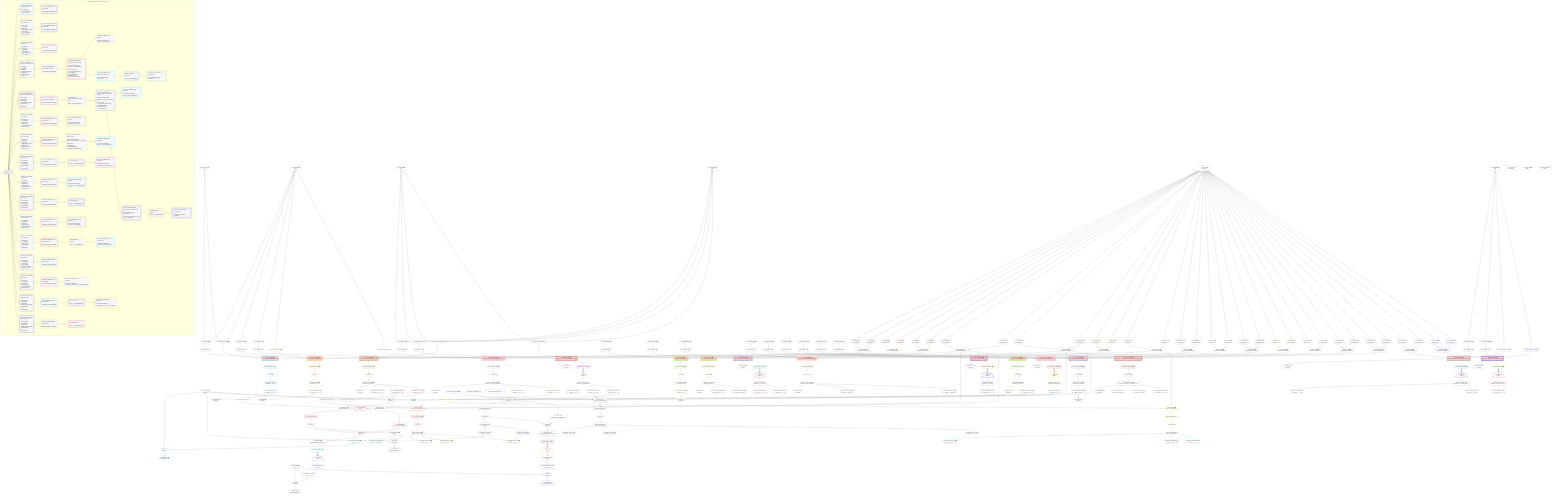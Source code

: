 %%{init: {'themeVariables': { 'fontSize': '12px'}}}%%
graph TD
    classDef path fill:#eee,stroke:#000,color:#000
    classDef plan fill:#fff,stroke-width:1px,color:#000
    classDef itemplan fill:#fff,stroke-width:2px,color:#000
    classDef unbatchedplan fill:#dff,stroke-width:1px,color:#000
    classDef sideeffectplan fill:#fcc,stroke-width:2px,color:#000
    classDef bucket fill:#f6f6f6,color:#000,stroke-width:2px,text-align:left


    %% plan dependencies
    __InputObject6{{"__InputObject[6∈0] ➊"}}:::plan
    Constant325{{"Constant[325∈0] ➊<br />ᐸ10ᐳ"}}:::plan
    Constant326{{"Constant[326∈0] ➊<br />ᐸ5ᐳ"}}:::plan
    Constant325 & Constant326 --> __InputObject6
    __InputObject47{{"__InputObject[47∈0] ➊"}}:::plan
    Constant327{{"Constant[327∈0] ➊<br />ᐸ1ᐳ"}}:::plan
    Constant328{{"Constant[328∈0] ➊<br />ᐸ'test'ᐳ"}}:::plan
    Constant327 & Constant328 --> __InputObject47
    __InputObject102{{"__InputObject[102∈0] ➊"}}:::plan
    Constant327 & Constant328 --> __InputObject102
    Object13{{"Object[13∈0] ➊<br />ᐸ{pgSettings,withPgClient}ᐳ"}}:::plan
    Access11{{"Access[11∈0] ➊<br />ᐸ2.pgSettingsᐳ"}}:::plan
    Access12{{"Access[12∈0] ➊<br />ᐸ2.withPgClientᐳ"}}:::plan
    Access11 & Access12 --> Object13
    PgFromExpression14{{"PgFromExpression[14∈0] ➊"}}:::plan
    Constant325 & Constant326 --> PgFromExpression14
    __InputObject21{{"__InputObject[21∈0] ➊"}}:::plan
    Constant325 --> __InputObject21
    __InputObject168{{"__InputObject[168∈0] ➊"}}:::plan
    Constant325 --> __InputObject168
    __InputObject288{{"__InputObject[288∈0] ➊"}}:::plan
    Constant329{{"Constant[329∈0] ➊<br />ᐸ20ᐳ"}}:::plan
    Constant329 --> __InputObject288
    __InputObject303{{"__InputObject[303∈0] ➊"}}:::plan
    Constant329 --> __InputObject303
    __Value2["__Value[2∈0] ➊<br />ᐸcontextᐳ"]:::plan
    __Value2 --> Access11
    __Value2 --> Access12
    ApplyInput20{{"ApplyInput[20∈0] ➊"}}:::plan
    __InputObject6 --> ApplyInput20
    ApplyInput34{{"ApplyInput[34∈0] ➊"}}:::plan
    __InputObject21 --> ApplyInput34
    __InputObject35{{"__InputObject[35∈0] ➊"}}:::plan
    ApplyInput46{{"ApplyInput[46∈0] ➊"}}:::plan
    __InputObject35 --> ApplyInput46
    ApplyInput60{{"ApplyInput[60∈0] ➊"}}:::plan
    __InputObject47 --> ApplyInput60
    ApplyInput111{{"ApplyInput[111∈0] ➊"}}:::plan
    __InputObject102 --> ApplyInput111
    __InputObject156{{"__InputObject[156∈0] ➊"}}:::plan
    ApplyInput165{{"ApplyInput[165∈0] ➊"}}:::plan
    __InputObject156 --> ApplyInput165
    ApplyInput180{{"ApplyInput[180∈0] ➊"}}:::plan
    __InputObject168 --> ApplyInput180
    __InputObject194{{"__InputObject[194∈0] ➊"}}:::plan
    ApplyInput201{{"ApplyInput[201∈0] ➊"}}:::plan
    __InputObject194 --> ApplyInput201
    __InputObject207{{"__InputObject[207∈0] ➊"}}:::plan
    ApplyInput217{{"ApplyInput[217∈0] ➊"}}:::plan
    __InputObject207 --> ApplyInput217
    __InputObject220{{"__InputObject[220∈0] ➊"}}:::plan
    ApplyInput227{{"ApplyInput[227∈0] ➊"}}:::plan
    __InputObject220 --> ApplyInput227
    __InputObject232{{"__InputObject[232∈0] ➊"}}:::plan
    ApplyInput242{{"ApplyInput[242∈0] ➊"}}:::plan
    __InputObject232 --> ApplyInput242
    __InputObject247{{"__InputObject[247∈0] ➊"}}:::plan
    ApplyInput254{{"ApplyInput[254∈0] ➊"}}:::plan
    __InputObject247 --> ApplyInput254
    __InputObject262{{"__InputObject[262∈0] ➊"}}:::plan
    ApplyInput273{{"ApplyInput[273∈0] ➊"}}:::plan
    __InputObject262 --> ApplyInput273
    __InputObject274{{"__InputObject[274∈0] ➊"}}:::plan
    ApplyInput284{{"ApplyInput[284∈0] ➊"}}:::plan
    __InputObject274 --> ApplyInput284
    ApplyInput297{{"ApplyInput[297∈0] ➊"}}:::plan
    __InputObject288 --> ApplyInput297
    ApplyInput312{{"ApplyInput[312∈0] ➊"}}:::plan
    __InputObject303 --> ApplyInput312
    __Value4["__Value[4∈0] ➊<br />ᐸrootValueᐳ"]:::plan
    Constant81{{"Constant[81∈0] ➊<br />ᐸ'people'ᐳ"}}:::plan
    Constant98{{"Constant[98∈0] ➊<br />ᐸ'posts'ᐳ"}}:::plan
    PgSelect10[["PgSelect[10∈1] ➊<br />ᐸmutation_in_inout(mutation)ᐳ"]]:::sideeffectplan
    Object13 & PgFromExpression14 & ApplyInput20 --> PgSelect10
    First15{{"First[15∈1] ➊"}}:::plan
    PgSelectRows16[["PgSelectRows[16∈1] ➊"]]:::plan
    PgSelectRows16 --> First15
    PgSelect10 --> PgSelectRows16
    PgSelectSingle17{{"PgSelectSingle[17∈1] ➊<br />ᐸmutation_in_inoutᐳ"}}:::plan
    First15 --> PgSelectSingle17
    PgClassExpression18{{"PgClassExpression[18∈1] ➊<br />ᐸ__mutation_in_inout__.vᐳ"}}:::plan
    PgSelectSingle17 --> PgClassExpression18
    Object19{{"Object[19∈1] ➊<br />ᐸ{result}ᐳ"}}:::plan
    PgClassExpression18 --> Object19
    PgSelect24[["PgSelect[24∈3] ➊<br />ᐸmutation_in_out(mutation)ᐳ"]]:::sideeffectplan
    Object27{{"Object[27∈3] ➊<br />ᐸ{pgSettings,withPgClient}ᐳ"}}:::plan
    PgFromExpression28{{"PgFromExpression[28∈3] ➊"}}:::plan
    Object27 & PgFromExpression28 & ApplyInput34 --> PgSelect24
    Access25{{"Access[25∈3] ➊<br />ᐸ2.pgSettingsᐳ"}}:::plan
    Access26{{"Access[26∈3] ➊<br />ᐸ2.withPgClientᐳ"}}:::plan
    Access25 & Access26 --> Object27
    __Value2 --> Access25
    __Value2 --> Access26
    Constant325 --> PgFromExpression28
    First29{{"First[29∈3] ➊"}}:::plan
    PgSelectRows30[["PgSelectRows[30∈3] ➊"]]:::plan
    PgSelectRows30 --> First29
    PgSelect24 --> PgSelectRows30
    PgSelectSingle31{{"PgSelectSingle[31∈3] ➊<br />ᐸmutation_in_outᐳ"}}:::plan
    First29 --> PgSelectSingle31
    PgClassExpression32{{"PgClassExpression[32∈3] ➊<br />ᐸ__mutation_in_out__.vᐳ"}}:::plan
    PgSelectSingle31 --> PgClassExpression32
    Object33{{"Object[33∈3] ➊<br />ᐸ{result}ᐳ"}}:::plan
    PgClassExpression32 --> Object33
    PgSelect37[["PgSelect[37∈5] ➊<br />ᐸmutation_out(mutation)ᐳ"]]:::sideeffectplan
    Object40{{"Object[40∈5] ➊<br />ᐸ{pgSettings,withPgClient}ᐳ"}}:::plan
    Object40 & ApplyInput46 --> PgSelect37
    Access38{{"Access[38∈5] ➊<br />ᐸ2.pgSettingsᐳ"}}:::plan
    Access39{{"Access[39∈5] ➊<br />ᐸ2.withPgClientᐳ"}}:::plan
    Access38 & Access39 --> Object40
    __Value2 --> Access38
    __Value2 --> Access39
    First41{{"First[41∈5] ➊"}}:::plan
    PgSelectRows42[["PgSelectRows[42∈5] ➊"]]:::plan
    PgSelectRows42 --> First41
    PgSelect37 --> PgSelectRows42
    PgSelectSingle43{{"PgSelectSingle[43∈5] ➊<br />ᐸmutation_outᐳ"}}:::plan
    First41 --> PgSelectSingle43
    PgClassExpression44{{"PgClassExpression[44∈5] ➊<br />ᐸ__mutation_out__.vᐳ"}}:::plan
    PgSelectSingle43 --> PgClassExpression44
    Object45{{"Object[45∈5] ➊<br />ᐸ{result}ᐳ"}}:::plan
    PgClassExpression44 --> Object45
    PgSelect51[["PgSelect[51∈7] ➊<br />ᐸmutation_out_complex(mutation)ᐳ"]]:::sideeffectplan
    Object54{{"Object[54∈7] ➊<br />ᐸ{pgSettings,withPgClient}ᐳ"}}:::plan
    PgFromExpression55{{"PgFromExpression[55∈7] ➊"}}:::plan
    Object54 & PgFromExpression55 & ApplyInput60 --> PgSelect51
    Access52{{"Access[52∈7] ➊<br />ᐸ2.pgSettingsᐳ"}}:::plan
    Access53{{"Access[53∈7] ➊<br />ᐸ2.withPgClientᐳ"}}:::plan
    Access52 & Access53 --> Object54
    Constant327 & Constant328 --> PgFromExpression55
    __Value2 --> Access52
    __Value2 --> Access53
    First56{{"First[56∈7] ➊"}}:::plan
    PgSelectRows57[["PgSelectRows[57∈7] ➊"]]:::plan
    PgSelectRows57 --> First56
    PgSelect51 --> PgSelectRows57
    PgSelectSingle58{{"PgSelectSingle[58∈7] ➊<br />ᐸmutation_out_complexᐳ"}}:::plan
    First56 --> PgSelectSingle58
    Object59{{"Object[59∈7] ➊<br />ᐸ{result}ᐳ"}}:::plan
    PgSelectSingle58 --> Object59
    Connection92{{"Connection[92∈8] ➊<br />ᐸ88ᐳ"}}:::plan
    PgSelectInlineApply317["PgSelectInlineApply[317∈8] ➊"]:::plan
    PgSelect75[["PgSelect[75∈9] ➊<br />ᐸpersonᐳ"]]:::plan
    PgFromExpression77{{"PgFromExpression[77∈9] ➊"}}:::plan
    Object54 & PgFromExpression77 & PgSelectInlineApply317 --> PgSelect75
    PgSelect63[["PgSelect[63∈9] ➊<br />ᐸfrmcdc_compoundTypeᐳ"]]:::plan
    PgFromExpression67{{"PgFromExpression[67∈9] ➊"}}:::plan
    Object54 & PgFromExpression67 --> PgSelect63
    List319{{"List[319∈9] ➊<br />ᐸ318,78ᐳ"}}:::plan
    Access318{{"Access[318∈9] ➊<br />ᐸ75.m.subqueryDetailsFor94ᐳ"}}:::plan
    First78{{"First[78∈9] ➊"}}:::plan
    Access318 & First78 --> List319
    PgClassExpression61{{"PgClassExpression[61∈9] ➊<br />ᐸ__mutation...plex__.”x”ᐳ"}}:::plan
    PgSelectSingle58 --> PgClassExpression61
    PgClassExpression62{{"PgClassExpression[62∈9] ➊<br />ᐸ__mutation...plex__.”y”ᐳ"}}:::plan
    PgSelectSingle58 --> PgClassExpression62
    PgClassExpression62 --> PgFromExpression67
    First68{{"First[68∈9] ➊"}}:::plan
    PgSelectRows69[["PgSelectRows[69∈9] ➊"]]:::plan
    PgSelectRows69 --> First68
    PgSelect63 --> PgSelectRows69
    PgSelectSingle70{{"PgSelectSingle[70∈9] ➊<br />ᐸfrmcdc_compoundTypeᐳ"}}:::plan
    First68 --> PgSelectSingle70
    PgClassExpression74{{"PgClassExpression[74∈9] ➊<br />ᐸ__mutation...plex__.”z”ᐳ"}}:::plan
    PgSelectSingle58 --> PgClassExpression74
    PgClassExpression74 --> PgFromExpression77
    PgSelectRows79[["PgSelectRows[79∈9] ➊"]]:::plan
    PgSelectRows79 --> First78
    PgSelect75 --> PgSelectRows79
    PgSelectSingle80{{"PgSelectSingle[80∈9] ➊<br />ᐸpersonᐳ"}}:::plan
    First78 --> PgSelectSingle80
    PgSelect75 --> Access318
    Lambda320{{"Lambda[320∈9] ➊<br />ᐸpgInlineViaSubqueryTransformᐳ"}}:::plan
    List319 --> Lambda320
    PgClassExpression71{{"PgClassExpression[71∈10] ➊<br />ᐸ__frmcdc_c...type__.”a”ᐳ"}}:::plan
    PgSelectSingle70 --> PgClassExpression71
    PgClassExpression72{{"PgClassExpression[72∈10] ➊<br />ᐸ__frmcdc_c...type__.”b”ᐳ"}}:::plan
    PgSelectSingle70 --> PgClassExpression72
    PgClassExpression73{{"PgClassExpression[73∈10] ➊<br />ᐸ__frmcdc_c...type__.”c”ᐳ"}}:::plan
    PgSelectSingle70 --> PgClassExpression73
    List83{{"List[83∈11] ➊<br />ᐸ81,82ᐳ"}}:::plan
    PgClassExpression82{{"PgClassExpression[82∈11] ➊<br />ᐸ__person__.”id”ᐳ"}}:::plan
    Constant81 & PgClassExpression82 --> List83
    PgSelectSingle80 --> PgClassExpression82
    Lambda84{{"Lambda[84∈11] ➊<br />ᐸbase64JSONEncodeᐳ"}}:::plan
    List83 --> Lambda84
    PgClassExpression85{{"PgClassExpression[85∈11] ➊<br />ᐸ__person__...full_name”ᐳ"}}:::plan
    PgSelectSingle80 --> PgClassExpression85
    PgSelectRows95[["PgSelectRows[95∈11] ➊"]]:::plan
    Lambda320 --> PgSelectRows95
    __Item96[/"__Item[96∈12]<br />ᐸ95ᐳ"\]:::itemplan
    PgSelectRows95 ==> __Item96
    PgSelectSingle97{{"PgSelectSingle[97∈12]<br />ᐸpostᐳ"}}:::plan
    __Item96 --> PgSelectSingle97
    List100{{"List[100∈13]<br />ᐸ98,99ᐳ"}}:::plan
    PgClassExpression99{{"PgClassExpression[99∈13]<br />ᐸ__post__.”id”ᐳ"}}:::plan
    Constant98 & PgClassExpression99 --> List100
    PgSelectSingle97 --> PgClassExpression99
    Lambda101{{"Lambda[101∈13]<br />ᐸbase64JSONEncodeᐳ"}}:::plan
    List100 --> Lambda101
    PgSelect105[["PgSelect[105∈14] ➊<br />ᐸmutation_out_complex_setof(mutation)ᐳ"]]:::sideeffectplan
    Object108{{"Object[108∈14] ➊<br />ᐸ{pgSettings,withPgClient}ᐳ"}}:::plan
    PgFromExpression109{{"PgFromExpression[109∈14] ➊"}}:::plan
    Object108 & PgFromExpression109 & ApplyInput111 --> PgSelect105
    Access106{{"Access[106∈14] ➊<br />ᐸ2.pgSettingsᐳ"}}:::plan
    Access107{{"Access[107∈14] ➊<br />ᐸ2.withPgClientᐳ"}}:::plan
    Access106 & Access107 --> Object108
    Constant327 & Constant328 --> PgFromExpression109
    __Value2 --> Access106
    __Value2 --> Access107
    Object110{{"Object[110∈14] ➊<br />ᐸ{result}ᐳ"}}:::plan
    PgSelect105 --> Object110
    PgSelectRows112[["PgSelectRows[112∈15] ➊"]]:::plan
    PgSelect105 --> PgSelectRows112
    PgFromExpression121{{"PgFromExpression[121∈15] ➊"}}:::plan
    PgFromExpression131{{"PgFromExpression[131∈15] ➊"}}:::plan
    Connection146{{"Connection[146∈15] ➊<br />ᐸ142ᐳ"}}:::plan
    PgSelectInlineApply321["PgSelectInlineApply[321∈15] ➊"]:::plan
    __Item113[/"__Item[113∈16]<br />ᐸ112ᐳ"\]:::itemplan
    PgSelectRows112 ==> __Item113
    PgSelectSingle114{{"PgSelectSingle[114∈16]<br />ᐸmutation_out_complex_setofᐳ"}}:::plan
    __Item113 --> PgSelectSingle114
    PgSelect129[["PgSelect[129∈17]<br />ᐸpersonᐳ"]]:::plan
    PgClassExpression128{{"PgClassExpression[128∈17]<br />ᐸ__mutation...etof__.”z”ᐳ"}}:::plan
    Object108 & PgClassExpression128 & PgFromExpression131 & PgSelectInlineApply321 --> PgSelect129
    PgSelect117[["PgSelect[117∈17]<br />ᐸfrmcdc_compoundTypeᐳ"]]:::plan
    PgClassExpression116{{"PgClassExpression[116∈17]<br />ᐸ__mutation...etof__.”y”ᐳ"}}:::plan
    Object108 & PgClassExpression116 & PgFromExpression121 --> PgSelect117
    PgClassExpression115{{"PgClassExpression[115∈17]<br />ᐸ__mutation...etof__.”x”ᐳ"}}:::plan
    PgSelectSingle114 --> PgClassExpression115
    PgSelectSingle114 --> PgClassExpression116
    First122{{"First[122∈17]"}}:::plan
    PgSelectRows123[["PgSelectRows[123∈17]"]]:::plan
    PgSelectRows123 --> First122
    PgSelect117 --> PgSelectRows123
    PgSelectSingle124{{"PgSelectSingle[124∈17]<br />ᐸfrmcdc_compoundTypeᐳ"}}:::plan
    First122 --> PgSelectSingle124
    PgSelectSingle114 --> PgClassExpression128
    First132{{"First[132∈17]"}}:::plan
    PgSelectRows133[["PgSelectRows[133∈17]"]]:::plan
    PgSelectRows133 --> First132
    PgSelect129 --> PgSelectRows133
    PgSelectSingle134{{"PgSelectSingle[134∈17]<br />ᐸpersonᐳ"}}:::plan
    First132 --> PgSelectSingle134
    PgClassExpression125{{"PgClassExpression[125∈18]<br />ᐸ__frmcdc_c...type__.”a”ᐳ"}}:::plan
    PgSelectSingle124 --> PgClassExpression125
    PgClassExpression126{{"PgClassExpression[126∈18]<br />ᐸ__frmcdc_c...type__.”b”ᐳ"}}:::plan
    PgSelectSingle124 --> PgClassExpression126
    PgClassExpression127{{"PgClassExpression[127∈18]<br />ᐸ__frmcdc_c...type__.”c”ᐳ"}}:::plan
    PgSelectSingle124 --> PgClassExpression127
    List137{{"List[137∈19]<br />ᐸ81,136ᐳ"}}:::plan
    PgClassExpression136{{"PgClassExpression[136∈19]<br />ᐸ__person__.”id”ᐳ"}}:::plan
    Constant81 & PgClassExpression136 --> List137
    List323{{"List[323∈19]<br />ᐸ322,132ᐳ"}}:::plan
    Access322{{"Access[322∈19]<br />ᐸ129.m.subqueryDetailsFor148ᐳ"}}:::plan
    Access322 & First132 --> List323
    PgSelectSingle134 --> PgClassExpression136
    Lambda138{{"Lambda[138∈19]<br />ᐸbase64JSONEncodeᐳ"}}:::plan
    List137 --> Lambda138
    PgClassExpression139{{"PgClassExpression[139∈19]<br />ᐸ__person__...full_name”ᐳ"}}:::plan
    PgSelectSingle134 --> PgClassExpression139
    PgSelectRows149[["PgSelectRows[149∈19]"]]:::plan
    Lambda324{{"Lambda[324∈19]<br />ᐸpgInlineViaSubqueryTransformᐳ"}}:::plan
    Lambda324 --> PgSelectRows149
    PgSelect129 --> Access322
    List323 --> Lambda324
    __Item150[/"__Item[150∈20]<br />ᐸ149ᐳ"\]:::itemplan
    PgSelectRows149 ==> __Item150
    PgSelectSingle151{{"PgSelectSingle[151∈20]<br />ᐸpostᐳ"}}:::plan
    __Item150 --> PgSelectSingle151
    List154{{"List[154∈21]<br />ᐸ98,153ᐳ"}}:::plan
    PgClassExpression153{{"PgClassExpression[153∈21]<br />ᐸ__post__.”id”ᐳ"}}:::plan
    Constant98 & PgClassExpression153 --> List154
    PgSelectSingle151 --> PgClassExpression153
    Lambda155{{"Lambda[155∈21]<br />ᐸbase64JSONEncodeᐳ"}}:::plan
    List154 --> Lambda155
    PgSelect157[["PgSelect[157∈22] ➊<br />ᐸmutation_out_out(mutation)ᐳ"]]:::sideeffectplan
    Object160{{"Object[160∈22] ➊<br />ᐸ{pgSettings,withPgClient}ᐳ"}}:::plan
    Object160 & ApplyInput165 --> PgSelect157
    Access158{{"Access[158∈22] ➊<br />ᐸ2.pgSettingsᐳ"}}:::plan
    Access159{{"Access[159∈22] ➊<br />ᐸ2.withPgClientᐳ"}}:::plan
    Access158 & Access159 --> Object160
    __Value2 --> Access158
    __Value2 --> Access159
    First161{{"First[161∈22] ➊"}}:::plan
    PgSelectRows162[["PgSelectRows[162∈22] ➊"]]:::plan
    PgSelectRows162 --> First161
    PgSelect157 --> PgSelectRows162
    PgSelectSingle163{{"PgSelectSingle[163∈22] ➊<br />ᐸmutation_out_outᐳ"}}:::plan
    First161 --> PgSelectSingle163
    Object164{{"Object[164∈22] ➊<br />ᐸ{result}ᐳ"}}:::plan
    PgSelectSingle163 --> Object164
    PgClassExpression166{{"PgClassExpression[166∈24] ➊<br />ᐸ__mutation...first_out”ᐳ"}}:::plan
    PgSelectSingle163 --> PgClassExpression166
    PgClassExpression167{{"PgClassExpression[167∈24] ➊<br />ᐸ__mutation...econd_out”ᐳ"}}:::plan
    PgSelectSingle163 --> PgClassExpression167
    PgSelect171[["PgSelect[171∈25] ➊<br />ᐸmutation_out_out_compound_type(mutation)ᐳ"]]:::sideeffectplan
    Object174{{"Object[174∈25] ➊<br />ᐸ{pgSettings,withPgClient}ᐳ"}}:::plan
    PgFromExpression175{{"PgFromExpression[175∈25] ➊"}}:::plan
    Object174 & PgFromExpression175 & ApplyInput180 --> PgSelect171
    Access172{{"Access[172∈25] ➊<br />ᐸ2.pgSettingsᐳ"}}:::plan
    Access173{{"Access[173∈25] ➊<br />ᐸ2.withPgClientᐳ"}}:::plan
    Access172 & Access173 --> Object174
    __Value2 --> Access172
    __Value2 --> Access173
    Constant325 --> PgFromExpression175
    First176{{"First[176∈25] ➊"}}:::plan
    PgSelectRows177[["PgSelectRows[177∈25] ➊"]]:::plan
    PgSelectRows177 --> First176
    PgSelect171 --> PgSelectRows177
    PgSelectSingle178{{"PgSelectSingle[178∈25] ➊<br />ᐸmutation_out_out_compound_typeᐳ"}}:::plan
    First176 --> PgSelectSingle178
    Object179{{"Object[179∈25] ➊<br />ᐸ{result}ᐳ"}}:::plan
    PgSelectSingle178 --> Object179
    PgSelect183[["PgSelect[183∈27] ➊<br />ᐸfrmcdc_compoundTypeᐳ"]]:::plan
    PgFromExpression187{{"PgFromExpression[187∈27] ➊"}}:::plan
    Object174 & PgFromExpression187 --> PgSelect183
    PgClassExpression181{{"PgClassExpression[181∈27] ➊<br />ᐸ__mutation...ype__.”o1”ᐳ"}}:::plan
    PgSelectSingle178 --> PgClassExpression181
    PgClassExpression182{{"PgClassExpression[182∈27] ➊<br />ᐸ__mutation...ype__.”o2”ᐳ"}}:::plan
    PgSelectSingle178 --> PgClassExpression182
    PgClassExpression182 --> PgFromExpression187
    First188{{"First[188∈27] ➊"}}:::plan
    PgSelectRows189[["PgSelectRows[189∈27] ➊"]]:::plan
    PgSelectRows189 --> First188
    PgSelect183 --> PgSelectRows189
    PgSelectSingle190{{"PgSelectSingle[190∈27] ➊<br />ᐸfrmcdc_compoundTypeᐳ"}}:::plan
    First188 --> PgSelectSingle190
    PgClassExpression191{{"PgClassExpression[191∈28] ➊<br />ᐸ__frmcdc_c...type__.”a”ᐳ"}}:::plan
    PgSelectSingle190 --> PgClassExpression191
    PgClassExpression192{{"PgClassExpression[192∈28] ➊<br />ᐸ__frmcdc_c...type__.”b”ᐳ"}}:::plan
    PgSelectSingle190 --> PgClassExpression192
    PgClassExpression193{{"PgClassExpression[193∈28] ➊<br />ᐸ__frmcdc_c...type__.”c”ᐳ"}}:::plan
    PgSelectSingle190 --> PgClassExpression193
    PgSelect196[["PgSelect[196∈29] ➊<br />ᐸmutation_out_out_setof(mutation)ᐳ"]]:::sideeffectplan
    Object199{{"Object[199∈29] ➊<br />ᐸ{pgSettings,withPgClient}ᐳ"}}:::plan
    Object199 & ApplyInput201 --> PgSelect196
    Access197{{"Access[197∈29] ➊<br />ᐸ2.pgSettingsᐳ"}}:::plan
    Access198{{"Access[198∈29] ➊<br />ᐸ2.withPgClientᐳ"}}:::plan
    Access197 & Access198 --> Object199
    __Value2 --> Access197
    __Value2 --> Access198
    Object200{{"Object[200∈29] ➊<br />ᐸ{result}ᐳ"}}:::plan
    PgSelect196 --> Object200
    PgSelectRows202[["PgSelectRows[202∈30] ➊"]]:::plan
    PgSelect196 --> PgSelectRows202
    __Item203[/"__Item[203∈31]<br />ᐸ202ᐳ"\]:::itemplan
    PgSelectRows202 ==> __Item203
    PgSelectSingle204{{"PgSelectSingle[204∈31]<br />ᐸmutation_out_out_setofᐳ"}}:::plan
    __Item203 --> PgSelectSingle204
    PgClassExpression205{{"PgClassExpression[205∈32]<br />ᐸ__mutation...tof__.”o1”ᐳ"}}:::plan
    PgSelectSingle204 --> PgClassExpression205
    PgClassExpression206{{"PgClassExpression[206∈32]<br />ᐸ__mutation...tof__.”o2”ᐳ"}}:::plan
    PgSelectSingle204 --> PgClassExpression206
    PgSelect209[["PgSelect[209∈33] ➊<br />ᐸmutation_out_out_unnamed(mutation)ᐳ"]]:::sideeffectplan
    Object212{{"Object[212∈33] ➊<br />ᐸ{pgSettings,withPgClient}ᐳ"}}:::plan
    Object212 & ApplyInput217 --> PgSelect209
    Access210{{"Access[210∈33] ➊<br />ᐸ2.pgSettingsᐳ"}}:::plan
    Access211{{"Access[211∈33] ➊<br />ᐸ2.withPgClientᐳ"}}:::plan
    Access210 & Access211 --> Object212
    __Value2 --> Access210
    __Value2 --> Access211
    First213{{"First[213∈33] ➊"}}:::plan
    PgSelectRows214[["PgSelectRows[214∈33] ➊"]]:::plan
    PgSelectRows214 --> First213
    PgSelect209 --> PgSelectRows214
    PgSelectSingle215{{"PgSelectSingle[215∈33] ➊<br />ᐸmutation_out_out_unnamedᐳ"}}:::plan
    First213 --> PgSelectSingle215
    Object216{{"Object[216∈33] ➊<br />ᐸ{result}ᐳ"}}:::plan
    PgSelectSingle215 --> Object216
    PgClassExpression218{{"PgClassExpression[218∈35] ➊<br />ᐸ__mutation....”column1”ᐳ"}}:::plan
    PgSelectSingle215 --> PgClassExpression218
    PgClassExpression219{{"PgClassExpression[219∈35] ➊<br />ᐸ__mutation....”column2”ᐳ"}}:::plan
    PgSelectSingle215 --> PgClassExpression219
    PgSelect222[["PgSelect[222∈36] ➊<br />ᐸmutation_out_setof(mutation)ᐳ"]]:::sideeffectplan
    Object225{{"Object[225∈36] ➊<br />ᐸ{pgSettings,withPgClient}ᐳ"}}:::plan
    Object225 & ApplyInput227 --> PgSelect222
    Access223{{"Access[223∈36] ➊<br />ᐸ2.pgSettingsᐳ"}}:::plan
    Access224{{"Access[224∈36] ➊<br />ᐸ2.withPgClientᐳ"}}:::plan
    Access223 & Access224 --> Object225
    __Value2 --> Access223
    __Value2 --> Access224
    Object226{{"Object[226∈36] ➊<br />ᐸ{result}ᐳ"}}:::plan
    PgSelect222 --> Object226
    PgSelectRows228[["PgSelectRows[228∈37] ➊"]]:::plan
    PgSelect222 --> PgSelectRows228
    __Item229[/"__Item[229∈38]<br />ᐸ228ᐳ"\]:::itemplan
    PgSelectRows228 ==> __Item229
    PgSelectSingle230{{"PgSelectSingle[230∈38]<br />ᐸmutation_out_setofᐳ"}}:::plan
    __Item229 --> PgSelectSingle230
    PgClassExpression231{{"PgClassExpression[231∈38]<br />ᐸ__mutation..._setof__.vᐳ"}}:::plan
    PgSelectSingle230 --> PgClassExpression231
    PgSelect234[["PgSelect[234∈39] ➊<br />ᐸmutation_out_table(mutation)ᐳ"]]:::sideeffectplan
    Object237{{"Object[237∈39] ➊<br />ᐸ{pgSettings,withPgClient}ᐳ"}}:::plan
    Object237 & ApplyInput242 --> PgSelect234
    Access235{{"Access[235∈39] ➊<br />ᐸ2.pgSettingsᐳ"}}:::plan
    Access236{{"Access[236∈39] ➊<br />ᐸ2.withPgClientᐳ"}}:::plan
    Access235 & Access236 --> Object237
    __Value2 --> Access235
    __Value2 --> Access236
    First238{{"First[238∈39] ➊"}}:::plan
    PgSelectRows239[["PgSelectRows[239∈39] ➊"]]:::plan
    PgSelectRows239 --> First238
    PgSelect234 --> PgSelectRows239
    PgSelectSingle240{{"PgSelectSingle[240∈39] ➊<br />ᐸmutation_out_tableᐳ"}}:::plan
    First238 --> PgSelectSingle240
    Object241{{"Object[241∈39] ➊<br />ᐸ{result}ᐳ"}}:::plan
    PgSelectSingle240 --> Object241
    List245{{"List[245∈41] ➊<br />ᐸ81,244ᐳ"}}:::plan
    PgClassExpression244{{"PgClassExpression[244∈41] ➊<br />ᐸ__mutation...ble__.”id”ᐳ"}}:::plan
    Constant81 & PgClassExpression244 --> List245
    PgSelectSingle240 --> PgClassExpression244
    Lambda246{{"Lambda[246∈41] ➊<br />ᐸbase64JSONEncodeᐳ"}}:::plan
    List245 --> Lambda246
    PgSelect249[["PgSelect[249∈42] ➊<br />ᐸmutation_out_table_setof(mutation)ᐳ"]]:::sideeffectplan
    Object252{{"Object[252∈42] ➊<br />ᐸ{pgSettings,withPgClient}ᐳ"}}:::plan
    Object252 & ApplyInput254 --> PgSelect249
    Access250{{"Access[250∈42] ➊<br />ᐸ2.pgSettingsᐳ"}}:::plan
    Access251{{"Access[251∈42] ➊<br />ᐸ2.withPgClientᐳ"}}:::plan
    Access250 & Access251 --> Object252
    __Value2 --> Access250
    __Value2 --> Access251
    Object253{{"Object[253∈42] ➊<br />ᐸ{result}ᐳ"}}:::plan
    PgSelect249 --> Object253
    PgSelectRows255[["PgSelectRows[255∈43] ➊"]]:::plan
    PgSelect249 --> PgSelectRows255
    __Item256[/"__Item[256∈44]<br />ᐸ255ᐳ"\]:::itemplan
    PgSelectRows255 ==> __Item256
    PgSelectSingle257{{"PgSelectSingle[257∈44]<br />ᐸmutation_out_table_setofᐳ"}}:::plan
    __Item256 --> PgSelectSingle257
    List260{{"List[260∈45]<br />ᐸ81,259ᐳ"}}:::plan
    PgClassExpression259{{"PgClassExpression[259∈45]<br />ᐸ__mutation...tof__.”id”ᐳ"}}:::plan
    Constant81 & PgClassExpression259 --> List260
    PgSelectSingle257 --> PgClassExpression259
    Lambda261{{"Lambda[261∈45]<br />ᐸbase64JSONEncodeᐳ"}}:::plan
    List260 --> Lambda261
    PgSelect264[["PgSelect[264∈46] ➊<br />ᐸmutation_out_unnamed(mutation)ᐳ"]]:::sideeffectplan
    Object267{{"Object[267∈46] ➊<br />ᐸ{pgSettings,withPgClient}ᐳ"}}:::plan
    Object267 & ApplyInput273 --> PgSelect264
    Access265{{"Access[265∈46] ➊<br />ᐸ2.pgSettingsᐳ"}}:::plan
    Access266{{"Access[266∈46] ➊<br />ᐸ2.withPgClientᐳ"}}:::plan
    Access265 & Access266 --> Object267
    __Value2 --> Access265
    __Value2 --> Access266
    First268{{"First[268∈46] ➊"}}:::plan
    PgSelectRows269[["PgSelectRows[269∈46] ➊"]]:::plan
    PgSelectRows269 --> First268
    PgSelect264 --> PgSelectRows269
    PgSelectSingle270{{"PgSelectSingle[270∈46] ➊<br />ᐸmutation_out_unnamedᐳ"}}:::plan
    First268 --> PgSelectSingle270
    PgClassExpression271{{"PgClassExpression[271∈46] ➊<br />ᐸ__mutation...nnamed__.vᐳ"}}:::plan
    PgSelectSingle270 --> PgClassExpression271
    Object272{{"Object[272∈46] ➊<br />ᐸ{result}ᐳ"}}:::plan
    PgClassExpression271 --> Object272
    PgSelect276[["PgSelect[276∈48] ➊<br />ᐸmutation_out_unnamed_out_out_unnamed(mutation)ᐳ"]]:::sideeffectplan
    Object279{{"Object[279∈48] ➊<br />ᐸ{pgSettings,withPgClient}ᐳ"}}:::plan
    Object279 & ApplyInput284 --> PgSelect276
    Access277{{"Access[277∈48] ➊<br />ᐸ2.pgSettingsᐳ"}}:::plan
    Access278{{"Access[278∈48] ➊<br />ᐸ2.withPgClientᐳ"}}:::plan
    Access277 & Access278 --> Object279
    __Value2 --> Access277
    __Value2 --> Access278
    First280{{"First[280∈48] ➊"}}:::plan
    PgSelectRows281[["PgSelectRows[281∈48] ➊"]]:::plan
    PgSelectRows281 --> First280
    PgSelect276 --> PgSelectRows281
    PgSelectSingle282{{"PgSelectSingle[282∈48] ➊<br />ᐸmutation_out_unnamed_out_out_unnamedᐳ"}}:::plan
    First280 --> PgSelectSingle282
    Object283{{"Object[283∈48] ➊<br />ᐸ{result}ᐳ"}}:::plan
    PgSelectSingle282 --> Object283
    PgClassExpression285{{"PgClassExpression[285∈50] ➊<br />ᐸ__mutation....”column1”ᐳ"}}:::plan
    PgSelectSingle282 --> PgClassExpression285
    PgClassExpression286{{"PgClassExpression[286∈50] ➊<br />ᐸ__mutation....”column3”ᐳ"}}:::plan
    PgSelectSingle282 --> PgClassExpression286
    PgClassExpression287{{"PgClassExpression[287∈50] ➊<br />ᐸ__mutation...med__.”o2”ᐳ"}}:::plan
    PgSelectSingle282 --> PgClassExpression287
    PgSelect291[["PgSelect[291∈51] ➊<br />ᐸmutation_returns_table_multi_col(mutation)ᐳ"]]:::sideeffectplan
    Object294{{"Object[294∈51] ➊<br />ᐸ{pgSettings,withPgClient}ᐳ"}}:::plan
    PgFromExpression295{{"PgFromExpression[295∈51] ➊"}}:::plan
    Object294 & PgFromExpression295 & ApplyInput297 --> PgSelect291
    Access292{{"Access[292∈51] ➊<br />ᐸ2.pgSettingsᐳ"}}:::plan
    Access293{{"Access[293∈51] ➊<br />ᐸ2.withPgClientᐳ"}}:::plan
    Access292 & Access293 --> Object294
    __Value2 --> Access292
    __Value2 --> Access293
    Constant329 --> PgFromExpression295
    Object296{{"Object[296∈51] ➊<br />ᐸ{result}ᐳ"}}:::plan
    PgSelect291 --> Object296
    PgSelectRows298[["PgSelectRows[298∈52] ➊"]]:::plan
    PgSelect291 --> PgSelectRows298
    __Item299[/"__Item[299∈53]<br />ᐸ298ᐳ"\]:::itemplan
    PgSelectRows298 ==> __Item299
    PgSelectSingle300{{"PgSelectSingle[300∈53]<br />ᐸmutation_returns_table_multi_colᐳ"}}:::plan
    __Item299 --> PgSelectSingle300
    PgClassExpression301{{"PgClassExpression[301∈54]<br />ᐸ__mutation...l__.”col1”ᐳ"}}:::plan
    PgSelectSingle300 --> PgClassExpression301
    PgClassExpression302{{"PgClassExpression[302∈54]<br />ᐸ__mutation...l__.”col2”ᐳ"}}:::plan
    PgSelectSingle300 --> PgClassExpression302
    PgSelect306[["PgSelect[306∈55] ➊<br />ᐸmutation_returns_table_one_col(mutation)ᐳ"]]:::sideeffectplan
    Object309{{"Object[309∈55] ➊<br />ᐸ{pgSettings,withPgClient}ᐳ"}}:::plan
    PgFromExpression310{{"PgFromExpression[310∈55] ➊"}}:::plan
    Object309 & PgFromExpression310 & ApplyInput312 --> PgSelect306
    Access307{{"Access[307∈55] ➊<br />ᐸ2.pgSettingsᐳ"}}:::plan
    Access308{{"Access[308∈55] ➊<br />ᐸ2.withPgClientᐳ"}}:::plan
    Access307 & Access308 --> Object309
    __Value2 --> Access307
    __Value2 --> Access308
    Constant329 --> PgFromExpression310
    Object311{{"Object[311∈55] ➊<br />ᐸ{result}ᐳ"}}:::plan
    PgSelect306 --> Object311
    PgSelectRows313[["PgSelectRows[313∈56] ➊"]]:::plan
    PgSelect306 --> PgSelectRows313
    __Item314[/"__Item[314∈57]<br />ᐸ313ᐳ"\]:::itemplan
    PgSelectRows313 ==> __Item314
    PgSelectSingle315{{"PgSelectSingle[315∈57]<br />ᐸmutation_returns_table_one_colᐳ"}}:::plan
    __Item314 --> PgSelectSingle315
    PgClassExpression316{{"PgClassExpression[316∈57]<br />ᐸ__mutation...ne_col__.vᐳ"}}:::plan
    PgSelectSingle315 --> PgClassExpression316

    %% define steps

    subgraph "Buckets for mutations/v4/mutation-return-types"
    Bucket0("Bucket 0 (root)"):::bucket
    classDef bucket0 stroke:#696969
    class Bucket0,__Value2,__Value4,__InputObject6,Access11,Access12,Object13,PgFromExpression14,ApplyInput20,__InputObject21,ApplyInput34,__InputObject35,ApplyInput46,__InputObject47,ApplyInput60,Constant81,Constant98,__InputObject102,ApplyInput111,__InputObject156,ApplyInput165,__InputObject168,ApplyInput180,__InputObject194,ApplyInput201,__InputObject207,ApplyInput217,__InputObject220,ApplyInput227,__InputObject232,ApplyInput242,__InputObject247,ApplyInput254,__InputObject262,ApplyInput273,__InputObject274,ApplyInput284,__InputObject288,ApplyInput297,__InputObject303,ApplyInput312,Constant325,Constant326,Constant327,Constant328,Constant329 bucket0
    Bucket1("Bucket 1 (mutationField)<br />Deps: 13, 14, 20<br /><br />1: PgSelect[10]<br />2: PgSelectRows[16]<br />ᐳ: 15, 17, 18, 19"):::bucket
    classDef bucket1 stroke:#00bfff
    class Bucket1,PgSelect10,First15,PgSelectRows16,PgSelectSingle17,PgClassExpression18,Object19 bucket1
    Bucket2("Bucket 2 (nullableBoundary)<br />Deps: 19, 18<br /><br />ROOT Object{1}ᐸ{result}ᐳ[19]"):::bucket
    classDef bucket2 stroke:#7f007f
    class Bucket2 bucket2
    Bucket3("Bucket 3 (mutationField)<br />Deps: 34, 2, 325<br /><br />1: Access[25]<br />2: Access[26]<br />3: Object[27]<br />4: PgFromExpression[28]<br />5: PgSelect[24]<br />6: PgSelectRows[30]<br />ᐳ: 29, 31, 32, 33"):::bucket
    classDef bucket3 stroke:#ffa500
    class Bucket3,PgSelect24,Access25,Access26,Object27,PgFromExpression28,First29,PgSelectRows30,PgSelectSingle31,PgClassExpression32,Object33 bucket3
    Bucket4("Bucket 4 (nullableBoundary)<br />Deps: 33, 32<br /><br />ROOT Object{3}ᐸ{result}ᐳ[33]"):::bucket
    classDef bucket4 stroke:#0000ff
    class Bucket4 bucket4
    Bucket5("Bucket 5 (mutationField)<br />Deps: 46, 2<br /><br />1: Access[38]<br />2: Access[39]<br />3: Object[40]<br />4: PgSelect[37]<br />5: PgSelectRows[42]<br />ᐳ: 41, 43, 44, 45"):::bucket
    classDef bucket5 stroke:#7fff00
    class Bucket5,PgSelect37,Access38,Access39,Object40,First41,PgSelectRows42,PgSelectSingle43,PgClassExpression44,Object45 bucket5
    Bucket6("Bucket 6 (nullableBoundary)<br />Deps: 45, 44<br /><br />ROOT Object{5}ᐸ{result}ᐳ[45]"):::bucket
    classDef bucket6 stroke:#ff1493
    class Bucket6 bucket6
    Bucket7("Bucket 7 (mutationField)<br />Deps: 60, 2, 327, 328, 81, 98<br /><br />1: Access[52]<br />2: Access[53]<br />3: Object[54]<br />4: PgFromExpression[55]<br />5: PgSelect[51]<br />6: PgSelectRows[57]<br />ᐳ: 56, 58, 59"):::bucket
    classDef bucket7 stroke:#808000
    class Bucket7,PgSelect51,Access52,Access53,Object54,PgFromExpression55,First56,PgSelectRows57,PgSelectSingle58,Object59 bucket7
    Bucket8("Bucket 8 (nullableBoundary)<br />Deps: 59, 58, 54, 81, 98<br /><br />ROOT Object{7}ᐸ{result}ᐳ[59]"):::bucket
    classDef bucket8 stroke:#dda0dd
    class Bucket8,Connection92,PgSelectInlineApply317 bucket8
    Bucket9("Bucket 9 (nullableBoundary)<br />Deps: 58, 54, 317, 81, 98, 92<br /><br />ROOT PgSelectSingle{7}ᐸmutation_out_complexᐳ[58]<br />1: <br />ᐳ: 61, 62, 74, 67, 77<br />2: PgSelect[63], PgSelect[75]<br />ᐳ: Access[318]<br />3: PgSelectRows[69], PgSelectRows[79]<br />ᐳ: 68, 70, 78, 80, 319, 320"):::bucket
    classDef bucket9 stroke:#ff0000
    class Bucket9,PgClassExpression61,PgClassExpression62,PgSelect63,PgFromExpression67,First68,PgSelectRows69,PgSelectSingle70,PgClassExpression74,PgSelect75,PgFromExpression77,First78,PgSelectRows79,PgSelectSingle80,Access318,List319,Lambda320 bucket9
    Bucket10("Bucket 10 (nullableBoundary)<br />Deps: 70<br /><br />ROOT PgSelectSingle{9}ᐸfrmcdc_compoundTypeᐳ[70]"):::bucket
    classDef bucket10 stroke:#ffff00
    class Bucket10,PgClassExpression71,PgClassExpression72,PgClassExpression73 bucket10
    Bucket11("Bucket 11 (nullableBoundary)<br />Deps: 80, 81, 320, 98, 92<br /><br />ROOT PgSelectSingle{9}ᐸpersonᐳ[80]"):::bucket
    classDef bucket11 stroke:#00ffff
    class Bucket11,PgClassExpression82,List83,Lambda84,PgClassExpression85,PgSelectRows95 bucket11
    Bucket12("Bucket 12 (listItem)<br />Deps: 98<br /><br />ROOT __Item{12}ᐸ95ᐳ[96]"):::bucket
    classDef bucket12 stroke:#4169e1
    class Bucket12,__Item96,PgSelectSingle97 bucket12
    Bucket13("Bucket 13 (nullableBoundary)<br />Deps: 97, 98<br /><br />ROOT PgSelectSingle{12}ᐸpostᐳ[97]"):::bucket
    classDef bucket13 stroke:#3cb371
    class Bucket13,PgClassExpression99,List100,Lambda101 bucket13
    Bucket14("Bucket 14 (mutationField)<br />Deps: 111, 2, 327, 328, 81, 98<br /><br />1: Access[106]<br />2: Access[107]<br />3: Object[108]<br />4: PgFromExpression[109]<br />5: PgSelect[105]<br />6: <br />ᐳ: Object[110]"):::bucket
    classDef bucket14 stroke:#a52a2a
    class Bucket14,PgSelect105,Access106,Access107,Object108,PgFromExpression109,Object110 bucket14
    Bucket15("Bucket 15 (nullableBoundary)<br />Deps: 105, 110, 108, 81, 98<br /><br />ROOT Object{14}ᐸ{result}ᐳ[110]"):::bucket
    classDef bucket15 stroke:#ff00ff
    class Bucket15,PgSelectRows112,PgFromExpression121,PgFromExpression131,Connection146,PgSelectInlineApply321 bucket15
    Bucket16("Bucket 16 (listItem)<br />Deps: 108, 121, 131, 321, 81, 98, 146<br /><br />ROOT __Item{16}ᐸ112ᐳ[113]"):::bucket
    classDef bucket16 stroke:#f5deb3
    class Bucket16,__Item113,PgSelectSingle114 bucket16
    Bucket17("Bucket 17 (nullableBoundary)<br />Deps: 114, 108, 121, 131, 321, 81, 98, 146<br /><br />ROOT PgSelectSingle{16}ᐸmutation_out_complex_setofᐳ[114]<br />1: <br />ᐳ: 115, 116, 128<br />2: PgSelect[117], PgSelect[129]<br />3: PgSelectRows[123], PgSelectRows[133]<br />ᐳ: 122, 124, 132, 134"):::bucket
    classDef bucket17 stroke:#696969
    class Bucket17,PgClassExpression115,PgClassExpression116,PgSelect117,First122,PgSelectRows123,PgSelectSingle124,PgClassExpression128,PgSelect129,First132,PgSelectRows133,PgSelectSingle134 bucket17
    Bucket18("Bucket 18 (nullableBoundary)<br />Deps: 124<br /><br />ROOT PgSelectSingle{17}ᐸfrmcdc_compoundTypeᐳ[124]"):::bucket
    classDef bucket18 stroke:#00bfff
    class Bucket18,PgClassExpression125,PgClassExpression126,PgClassExpression127 bucket18
    Bucket19("Bucket 19 (nullableBoundary)<br />Deps: 134, 81, 129, 132, 98, 146<br /><br />ROOT PgSelectSingle{17}ᐸpersonᐳ[134]<br />1: <br />ᐳ: 136, 139, 322, 137, 138, 323, 324<br />2: PgSelectRows[149]"):::bucket
    classDef bucket19 stroke:#7f007f
    class Bucket19,PgClassExpression136,List137,Lambda138,PgClassExpression139,PgSelectRows149,Access322,List323,Lambda324 bucket19
    Bucket20("Bucket 20 (listItem)<br />Deps: 98<br /><br />ROOT __Item{20}ᐸ149ᐳ[150]"):::bucket
    classDef bucket20 stroke:#ffa500
    class Bucket20,__Item150,PgSelectSingle151 bucket20
    Bucket21("Bucket 21 (nullableBoundary)<br />Deps: 151, 98<br /><br />ROOT PgSelectSingle{20}ᐸpostᐳ[151]"):::bucket
    classDef bucket21 stroke:#0000ff
    class Bucket21,PgClassExpression153,List154,Lambda155 bucket21
    Bucket22("Bucket 22 (mutationField)<br />Deps: 165, 2<br /><br />1: Access[158]<br />2: Access[159]<br />3: Object[160]<br />4: PgSelect[157]<br />5: PgSelectRows[162]<br />ᐳ: 161, 163, 164"):::bucket
    classDef bucket22 stroke:#7fff00
    class Bucket22,PgSelect157,Access158,Access159,Object160,First161,PgSelectRows162,PgSelectSingle163,Object164 bucket22
    Bucket23("Bucket 23 (nullableBoundary)<br />Deps: 164, 163<br /><br />ROOT Object{22}ᐸ{result}ᐳ[164]"):::bucket
    classDef bucket23 stroke:#ff1493
    class Bucket23 bucket23
    Bucket24("Bucket 24 (nullableBoundary)<br />Deps: 163<br /><br />ROOT PgSelectSingle{22}ᐸmutation_out_outᐳ[163]"):::bucket
    classDef bucket24 stroke:#808000
    class Bucket24,PgClassExpression166,PgClassExpression167 bucket24
    Bucket25("Bucket 25 (mutationField)<br />Deps: 180, 2, 325<br /><br />1: Access[172]<br />2: Access[173]<br />3: Object[174]<br />4: PgFromExpression[175]<br />5: PgSelect[171]<br />6: PgSelectRows[177]<br />ᐳ: 176, 178, 179"):::bucket
    classDef bucket25 stroke:#dda0dd
    class Bucket25,PgSelect171,Access172,Access173,Object174,PgFromExpression175,First176,PgSelectRows177,PgSelectSingle178,Object179 bucket25
    Bucket26("Bucket 26 (nullableBoundary)<br />Deps: 179, 178, 174<br /><br />ROOT Object{25}ᐸ{result}ᐳ[179]"):::bucket
    classDef bucket26 stroke:#ff0000
    class Bucket26 bucket26
    Bucket27("Bucket 27 (nullableBoundary)<br />Deps: 178, 174<br /><br />ROOT PgSelectSingle{25}ᐸmutation_out_out_compound_typeᐳ[178]<br />1: <br />ᐳ: 181, 182, 187<br />2: PgSelect[183]<br />3: PgSelectRows[189]<br />ᐳ: First[188], PgSelectSingle[190]"):::bucket
    classDef bucket27 stroke:#ffff00
    class Bucket27,PgClassExpression181,PgClassExpression182,PgSelect183,PgFromExpression187,First188,PgSelectRows189,PgSelectSingle190 bucket27
    Bucket28("Bucket 28 (nullableBoundary)<br />Deps: 190<br /><br />ROOT PgSelectSingle{27}ᐸfrmcdc_compoundTypeᐳ[190]"):::bucket
    classDef bucket28 stroke:#00ffff
    class Bucket28,PgClassExpression191,PgClassExpression192,PgClassExpression193 bucket28
    Bucket29("Bucket 29 (mutationField)<br />Deps: 201, 2<br /><br />1: Access[197]<br />2: Access[198]<br />3: Object[199]<br />4: PgSelect[196]<br />5: <br />ᐳ: Object[200]"):::bucket
    classDef bucket29 stroke:#4169e1
    class Bucket29,PgSelect196,Access197,Access198,Object199,Object200 bucket29
    Bucket30("Bucket 30 (nullableBoundary)<br />Deps: 196, 200<br /><br />ROOT Object{29}ᐸ{result}ᐳ[200]"):::bucket
    classDef bucket30 stroke:#3cb371
    class Bucket30,PgSelectRows202 bucket30
    Bucket31("Bucket 31 (listItem)<br /><br />ROOT __Item{31}ᐸ202ᐳ[203]"):::bucket
    classDef bucket31 stroke:#a52a2a
    class Bucket31,__Item203,PgSelectSingle204 bucket31
    Bucket32("Bucket 32 (nullableBoundary)<br />Deps: 204<br /><br />ROOT PgSelectSingle{31}ᐸmutation_out_out_setofᐳ[204]"):::bucket
    classDef bucket32 stroke:#ff00ff
    class Bucket32,PgClassExpression205,PgClassExpression206 bucket32
    Bucket33("Bucket 33 (mutationField)<br />Deps: 217, 2<br /><br />1: Access[210]<br />2: Access[211]<br />3: Object[212]<br />4: PgSelect[209]<br />5: PgSelectRows[214]<br />ᐳ: 213, 215, 216"):::bucket
    classDef bucket33 stroke:#f5deb3
    class Bucket33,PgSelect209,Access210,Access211,Object212,First213,PgSelectRows214,PgSelectSingle215,Object216 bucket33
    Bucket34("Bucket 34 (nullableBoundary)<br />Deps: 216, 215<br /><br />ROOT Object{33}ᐸ{result}ᐳ[216]"):::bucket
    classDef bucket34 stroke:#696969
    class Bucket34 bucket34
    Bucket35("Bucket 35 (nullableBoundary)<br />Deps: 215<br /><br />ROOT PgSelectSingle{33}ᐸmutation_out_out_unnamedᐳ[215]"):::bucket
    classDef bucket35 stroke:#00bfff
    class Bucket35,PgClassExpression218,PgClassExpression219 bucket35
    Bucket36("Bucket 36 (mutationField)<br />Deps: 227, 2<br /><br />1: Access[223]<br />2: Access[224]<br />3: Object[225]<br />4: PgSelect[222]<br />5: <br />ᐳ: Object[226]"):::bucket
    classDef bucket36 stroke:#7f007f
    class Bucket36,PgSelect222,Access223,Access224,Object225,Object226 bucket36
    Bucket37("Bucket 37 (nullableBoundary)<br />Deps: 222, 226<br /><br />ROOT Object{36}ᐸ{result}ᐳ[226]"):::bucket
    classDef bucket37 stroke:#ffa500
    class Bucket37,PgSelectRows228 bucket37
    Bucket38("Bucket 38 (listItem)<br /><br />ROOT __Item{38}ᐸ228ᐳ[229]"):::bucket
    classDef bucket38 stroke:#0000ff
    class Bucket38,__Item229,PgSelectSingle230,PgClassExpression231 bucket38
    Bucket39("Bucket 39 (mutationField)<br />Deps: 242, 2, 81<br /><br />1: Access[235]<br />2: Access[236]<br />3: Object[237]<br />4: PgSelect[234]<br />5: PgSelectRows[239]<br />ᐳ: 238, 240, 241"):::bucket
    classDef bucket39 stroke:#7fff00
    class Bucket39,PgSelect234,Access235,Access236,Object237,First238,PgSelectRows239,PgSelectSingle240,Object241 bucket39
    Bucket40("Bucket 40 (nullableBoundary)<br />Deps: 241, 240, 81<br /><br />ROOT Object{39}ᐸ{result}ᐳ[241]"):::bucket
    classDef bucket40 stroke:#ff1493
    class Bucket40 bucket40
    Bucket41("Bucket 41 (nullableBoundary)<br />Deps: 240, 81<br /><br />ROOT PgSelectSingle{39}ᐸmutation_out_tableᐳ[240]"):::bucket
    classDef bucket41 stroke:#808000
    class Bucket41,PgClassExpression244,List245,Lambda246 bucket41
    Bucket42("Bucket 42 (mutationField)<br />Deps: 254, 2, 81<br /><br />1: Access[250]<br />2: Access[251]<br />3: Object[252]<br />4: PgSelect[249]<br />5: <br />ᐳ: Object[253]"):::bucket
    classDef bucket42 stroke:#dda0dd
    class Bucket42,PgSelect249,Access250,Access251,Object252,Object253 bucket42
    Bucket43("Bucket 43 (nullableBoundary)<br />Deps: 249, 253, 81<br /><br />ROOT Object{42}ᐸ{result}ᐳ[253]"):::bucket
    classDef bucket43 stroke:#ff0000
    class Bucket43,PgSelectRows255 bucket43
    Bucket44("Bucket 44 (listItem)<br />Deps: 81<br /><br />ROOT __Item{44}ᐸ255ᐳ[256]"):::bucket
    classDef bucket44 stroke:#ffff00
    class Bucket44,__Item256,PgSelectSingle257 bucket44
    Bucket45("Bucket 45 (nullableBoundary)<br />Deps: 257, 81<br /><br />ROOT PgSelectSingle{44}ᐸmutation_out_table_setofᐳ[257]"):::bucket
    classDef bucket45 stroke:#00ffff
    class Bucket45,PgClassExpression259,List260,Lambda261 bucket45
    Bucket46("Bucket 46 (mutationField)<br />Deps: 273, 2<br /><br />1: Access[265]<br />2: Access[266]<br />3: Object[267]<br />4: PgSelect[264]<br />5: PgSelectRows[269]<br />ᐳ: 268, 270, 271, 272"):::bucket
    classDef bucket46 stroke:#4169e1
    class Bucket46,PgSelect264,Access265,Access266,Object267,First268,PgSelectRows269,PgSelectSingle270,PgClassExpression271,Object272 bucket46
    Bucket47("Bucket 47 (nullableBoundary)<br />Deps: 272, 271<br /><br />ROOT Object{46}ᐸ{result}ᐳ[272]"):::bucket
    classDef bucket47 stroke:#3cb371
    class Bucket47 bucket47
    Bucket48("Bucket 48 (mutationField)<br />Deps: 284, 2<br /><br />1: Access[277]<br />2: Access[278]<br />3: Object[279]<br />4: PgSelect[276]<br />5: PgSelectRows[281]<br />ᐳ: 280, 282, 283"):::bucket
    classDef bucket48 stroke:#a52a2a
    class Bucket48,PgSelect276,Access277,Access278,Object279,First280,PgSelectRows281,PgSelectSingle282,Object283 bucket48
    Bucket49("Bucket 49 (nullableBoundary)<br />Deps: 283, 282<br /><br />ROOT Object{48}ᐸ{result}ᐳ[283]"):::bucket
    classDef bucket49 stroke:#ff00ff
    class Bucket49 bucket49
    Bucket50("Bucket 50 (nullableBoundary)<br />Deps: 282<br /><br />ROOT PgSelectSingle{48}ᐸmutation_out_unnamed_out_out_unnamedᐳ[282]"):::bucket
    classDef bucket50 stroke:#f5deb3
    class Bucket50,PgClassExpression285,PgClassExpression286,PgClassExpression287 bucket50
    Bucket51("Bucket 51 (mutationField)<br />Deps: 297, 2, 329<br /><br />1: Access[292]<br />2: Access[293]<br />3: Object[294]<br />4: PgFromExpression[295]<br />5: PgSelect[291]<br />6: <br />ᐳ: Object[296]"):::bucket
    classDef bucket51 stroke:#696969
    class Bucket51,PgSelect291,Access292,Access293,Object294,PgFromExpression295,Object296 bucket51
    Bucket52("Bucket 52 (nullableBoundary)<br />Deps: 291, 296<br /><br />ROOT Object{51}ᐸ{result}ᐳ[296]"):::bucket
    classDef bucket52 stroke:#00bfff
    class Bucket52,PgSelectRows298 bucket52
    Bucket53("Bucket 53 (listItem)<br /><br />ROOT __Item{53}ᐸ298ᐳ[299]"):::bucket
    classDef bucket53 stroke:#7f007f
    class Bucket53,__Item299,PgSelectSingle300 bucket53
    Bucket54("Bucket 54 (nullableBoundary)<br />Deps: 300<br /><br />ROOT PgSelectSingle{53}ᐸmutation_returns_table_multi_colᐳ[300]"):::bucket
    classDef bucket54 stroke:#ffa500
    class Bucket54,PgClassExpression301,PgClassExpression302 bucket54
    Bucket55("Bucket 55 (mutationField)<br />Deps: 312, 2, 329<br /><br />1: Access[307]<br />2: Access[308]<br />3: Object[309]<br />4: PgFromExpression[310]<br />5: PgSelect[306]<br />6: <br />ᐳ: Object[311]"):::bucket
    classDef bucket55 stroke:#0000ff
    class Bucket55,PgSelect306,Access307,Access308,Object309,PgFromExpression310,Object311 bucket55
    Bucket56("Bucket 56 (nullableBoundary)<br />Deps: 306, 311<br /><br />ROOT Object{55}ᐸ{result}ᐳ[311]"):::bucket
    classDef bucket56 stroke:#7fff00
    class Bucket56,PgSelectRows313 bucket56
    Bucket57("Bucket 57 (listItem)<br /><br />ROOT __Item{57}ᐸ313ᐳ[314]"):::bucket
    classDef bucket57 stroke:#ff1493
    class Bucket57,__Item314,PgSelectSingle315,PgClassExpression316 bucket57
    Bucket0 --> Bucket1 & Bucket3 & Bucket5 & Bucket7 & Bucket14 & Bucket22 & Bucket25 & Bucket29 & Bucket33 & Bucket36 & Bucket39 & Bucket42 & Bucket46 & Bucket48 & Bucket51 & Bucket55
    Bucket1 --> Bucket2
    Bucket3 --> Bucket4
    Bucket5 --> Bucket6
    Bucket7 --> Bucket8
    Bucket8 --> Bucket9
    Bucket9 --> Bucket10 & Bucket11
    Bucket11 --> Bucket12
    Bucket12 --> Bucket13
    Bucket14 --> Bucket15
    Bucket15 --> Bucket16
    Bucket16 --> Bucket17
    Bucket17 --> Bucket18 & Bucket19
    Bucket19 --> Bucket20
    Bucket20 --> Bucket21
    Bucket22 --> Bucket23
    Bucket23 --> Bucket24
    Bucket25 --> Bucket26
    Bucket26 --> Bucket27
    Bucket27 --> Bucket28
    Bucket29 --> Bucket30
    Bucket30 --> Bucket31
    Bucket31 --> Bucket32
    Bucket33 --> Bucket34
    Bucket34 --> Bucket35
    Bucket36 --> Bucket37
    Bucket37 --> Bucket38
    Bucket39 --> Bucket40
    Bucket40 --> Bucket41
    Bucket42 --> Bucket43
    Bucket43 --> Bucket44
    Bucket44 --> Bucket45
    Bucket46 --> Bucket47
    Bucket48 --> Bucket49
    Bucket49 --> Bucket50
    Bucket51 --> Bucket52
    Bucket52 --> Bucket53
    Bucket53 --> Bucket54
    Bucket55 --> Bucket56
    Bucket56 --> Bucket57
    end